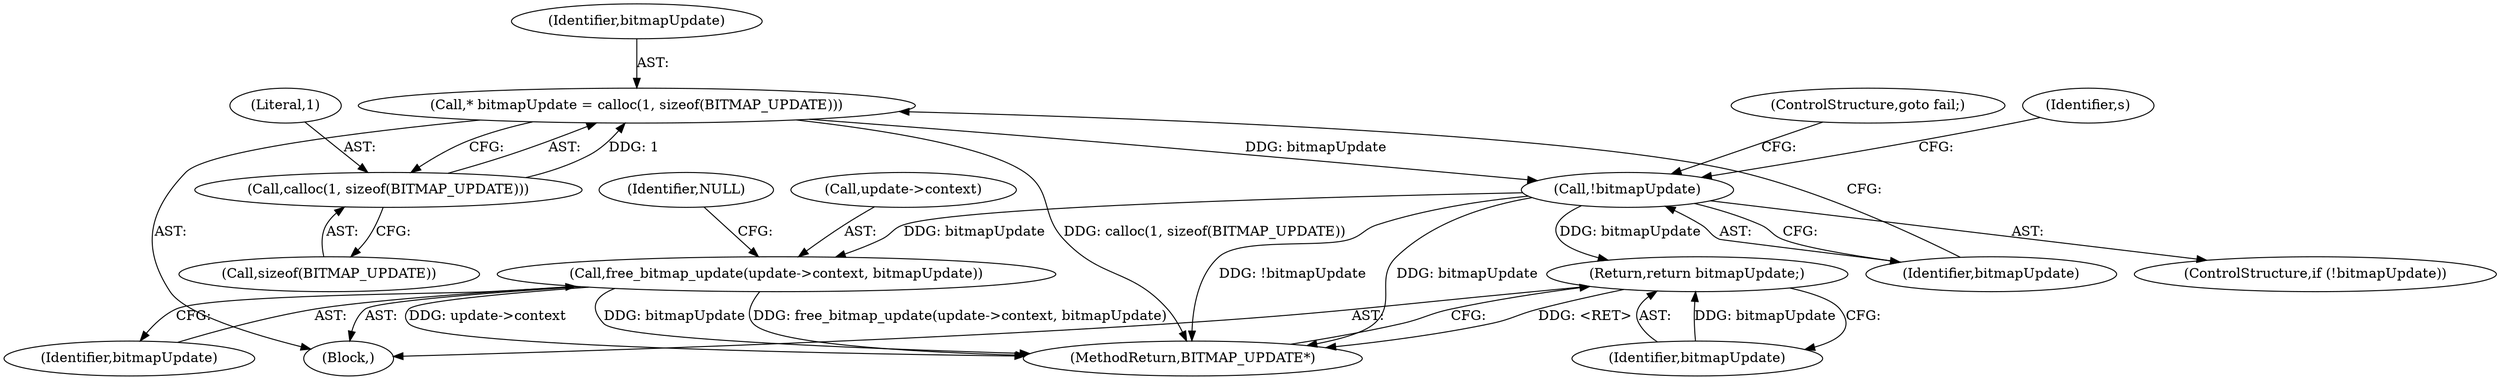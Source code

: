 digraph "0_FreeRDP_445a5a42c500ceb80f8fa7f2c11f3682538033f3@API" {
"1000108" [label="(Call,* bitmapUpdate = calloc(1, sizeof(BITMAP_UPDATE)))"];
"1000110" [label="(Call,calloc(1, sizeof(BITMAP_UPDATE)))"];
"1000115" [label="(Call,!bitmapUpdate)"];
"1000223" [label="(Return,return bitmapUpdate;)"];
"1000226" [label="(Call,free_bitmap_update(update->context, bitmapUpdate))"];
"1000224" [label="(Identifier,bitmapUpdate)"];
"1000116" [label="(Identifier,bitmapUpdate)"];
"1000227" [label="(Call,update->context)"];
"1000109" [label="(Identifier,bitmapUpdate)"];
"1000223" [label="(Return,return bitmapUpdate;)"];
"1000232" [label="(Identifier,NULL)"];
"1000117" [label="(ControlStructure,goto fail;)"];
"1000115" [label="(Call,!bitmapUpdate)"];
"1000233" [label="(MethodReturn,BITMAP_UPDATE*)"];
"1000226" [label="(Call,free_bitmap_update(update->context, bitmapUpdate))"];
"1000114" [label="(ControlStructure,if (!bitmapUpdate))"];
"1000230" [label="(Identifier,bitmapUpdate)"];
"1000121" [label="(Identifier,s)"];
"1000112" [label="(Call,sizeof(BITMAP_UPDATE))"];
"1000111" [label="(Literal,1)"];
"1000105" [label="(Block,)"];
"1000110" [label="(Call,calloc(1, sizeof(BITMAP_UPDATE)))"];
"1000108" [label="(Call,* bitmapUpdate = calloc(1, sizeof(BITMAP_UPDATE)))"];
"1000108" -> "1000105"  [label="AST: "];
"1000108" -> "1000110"  [label="CFG: "];
"1000109" -> "1000108"  [label="AST: "];
"1000110" -> "1000108"  [label="AST: "];
"1000116" -> "1000108"  [label="CFG: "];
"1000108" -> "1000233"  [label="DDG: calloc(1, sizeof(BITMAP_UPDATE))"];
"1000110" -> "1000108"  [label="DDG: 1"];
"1000108" -> "1000115"  [label="DDG: bitmapUpdate"];
"1000110" -> "1000112"  [label="CFG: "];
"1000111" -> "1000110"  [label="AST: "];
"1000112" -> "1000110"  [label="AST: "];
"1000115" -> "1000114"  [label="AST: "];
"1000115" -> "1000116"  [label="CFG: "];
"1000116" -> "1000115"  [label="AST: "];
"1000117" -> "1000115"  [label="CFG: "];
"1000121" -> "1000115"  [label="CFG: "];
"1000115" -> "1000233"  [label="DDG: !bitmapUpdate"];
"1000115" -> "1000233"  [label="DDG: bitmapUpdate"];
"1000115" -> "1000223"  [label="DDG: bitmapUpdate"];
"1000115" -> "1000226"  [label="DDG: bitmapUpdate"];
"1000223" -> "1000105"  [label="AST: "];
"1000223" -> "1000224"  [label="CFG: "];
"1000224" -> "1000223"  [label="AST: "];
"1000233" -> "1000223"  [label="CFG: "];
"1000223" -> "1000233"  [label="DDG: <RET>"];
"1000224" -> "1000223"  [label="DDG: bitmapUpdate"];
"1000226" -> "1000105"  [label="AST: "];
"1000226" -> "1000230"  [label="CFG: "];
"1000227" -> "1000226"  [label="AST: "];
"1000230" -> "1000226"  [label="AST: "];
"1000232" -> "1000226"  [label="CFG: "];
"1000226" -> "1000233"  [label="DDG: free_bitmap_update(update->context, bitmapUpdate)"];
"1000226" -> "1000233"  [label="DDG: update->context"];
"1000226" -> "1000233"  [label="DDG: bitmapUpdate"];
}
